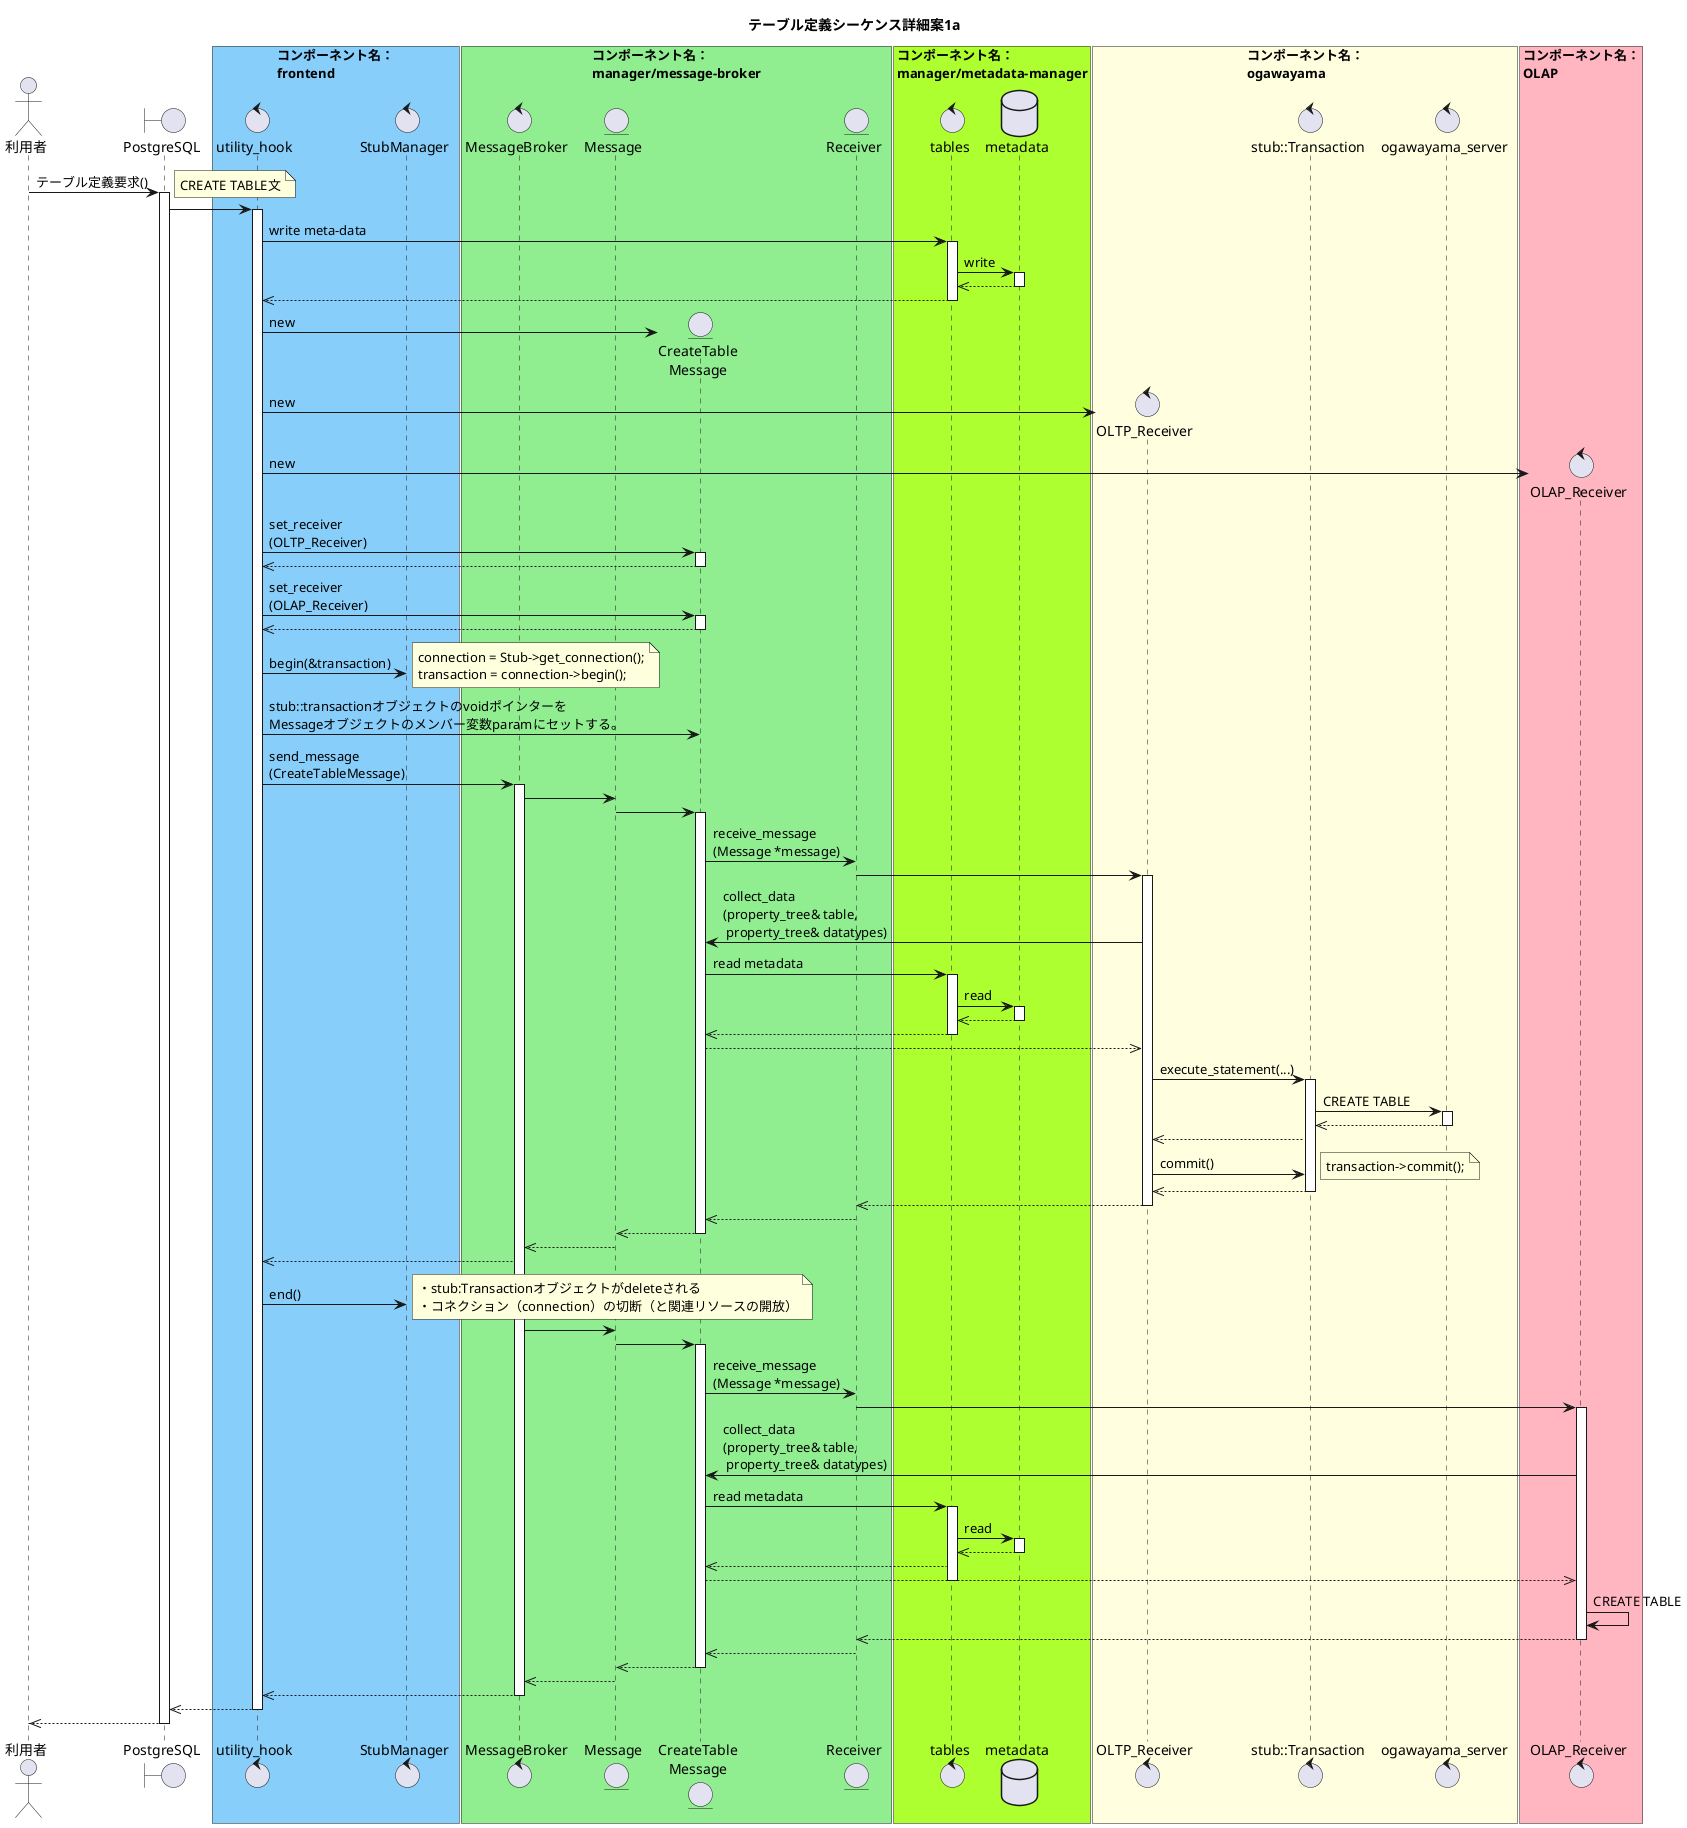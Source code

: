 
' =========================================================
' OLAP/OLTP 案1a
' =========================================================
@startuml テーブル定義シーケンス詳細案1a

title テーブル定義シーケンス詳細案1a

actor 利用者
boundary PostgreSQL

box "コンポーネント名：\nfrontend" #LightSkyBlue
control utility_hook
control StubManager
end box

box "コンポーネント名：\nmanager/message-broker" #LightGreen
control MessageBroker
entity Message
entity "CreateTable\nMessage" as concrete_message
entity Receiver
end box

box "コンポーネント名：\nmanager/metadata-manager" #GreenYellow
control tables
database metadata
end box

box "コンポーネント名：\nogawayama" #LightYellow
control "OLTP_Receiver" as oltp_receiver
control "stub::Transaction" as tran
control ogawayama_server
end box

box "コンポーネント名：\nOLAP" #LightPink
control "OLAP_Receiver" as olap_receiver
end box

利用者 -> PostgreSQL : テーブル定義要求()
activate PostgreSQL
note right
CREATE TABLE文
end note

PostgreSQL -> utility_hook
activate utility_hook
  ' write meta-data
  utility_hook -> tables : write meta-data
  activate tables
    tables -> metadata : write
    activate metadata
    tables <<-- metadata
    deactivate metadata
    utility_hook <<-- tables
  deactivate tables

  ' create objects
  create concrete_message
  utility_hook -> concrete_message : new
  create oltp_receiver
  utility_hook -> oltp_receiver : new
  create olap_receiver
  utility_hook -> olap_receiver : new

  ' set receiver
  utility_hook -> concrete_message : set_receiver\n(OLTP_Receiver)
  activate concrete_message
    utility_hook <<-- concrete_message
  deactivate concrete_message
  utility_hook -> concrete_message : set_receiver\n(OLAP_Receiver)
  activate concrete_message
    utility_hook <<-- concrete_message
  deactivate concrete_message

  ' begin transaction
  utility_hook -> StubManager : begin(&transaction)
  note right
  connection = Stub->get_connection();
  transaction = connection->begin();
  end note
  utility_hook -> concrete_message : stub::transactionオブジェクトのvoidポインターを\nMessageオブジェクトのメンバー変数paramにセットする。

  ' send message to MessageBroker
  utility_hook -> MessageBroker : send_message\n(CreateTableMessage)
  activate MessageBroker

  ' execute command
  MessageBroker -> Message
  Message -> concrete_message
  activate concrete_message
    concrete_message -> Receiver : receive_message\n(Message *message)
    Receiver -> oltp_receiver
    activate oltp_receiver
      oltp_receiver -> concrete_message : collect_data\n(property_tree& table,\n property_tree& datatypes)
      concrete_message -> tables : read metadata
      activate tables
        tables -> metadata : read
        activate metadata
        tables <<-- metadata
        deactivate metadata
        concrete_message <<-- tables
      deactivate tables
      oltp_receiver <<-- concrete_message
      oltp_receiver -> tran : execute_statement(...)
      activate tran
        tran -> ogawayama_server : CREATE TABLE
          activate ogawayama_server
            tran <<-- ogawayama_server
          deactivate ogawayama_server
        oltp_receiver <<-- tran
        oltp_receiver -> tran : commit()
        note right
        transaction->commit();
        end note
        oltp_receiver <<-- tran
      deactivate tran
    Receiver <<-- oltp_receiver
    deactivate oltp_receiver
    concrete_message <<-- Receiver
  Message <<-- concrete_message
  deactivate concrete_message
  MessageBroker <<-- Message
  utility_hook <<-- MessageBroker
  utility_hook -> StubManager : end()
  note right
  ・stub:Transactionオブジェクトがdeleteされる
  ・コネクション（connection）の切断（と関連リソースの開放）
  end note
  MessageBroker -> Message
  Message -> concrete_message
  activate concrete_message
    concrete_message -> Receiver : receive_message\n(Message *message)
    Receiver -> olap_receiver
    activate olap_receiver
      olap_receiver -> concrete_message : collect_data\n(property_tree& table,\n property_tree& datatypes)
      concrete_message -> tables : read metadata
      activate tables
        tables -> metadata : read
        activate metadata
        tables <<-- metadata
        deactivate metadata
        concrete_message <<-- tables
        olap_receiver <<-- concrete_message
      deactivate tables
      olap_receiver -> olap_receiver : CREATE TABLE
      Receiver <<-- olap_receiver
      deactivate olap_receiver
      concrete_message <<-- Receiver
  Message <<-- concrete_message
  deactivate concrete_message
  MessageBroker <<-- Message
  utility_hook <<-- MessageBroker
  deactivate MessageBroker
PostgreSQL <<-- utility_hook
deactivate utility_hook
利用者 <<-- PostgreSQL
deactivate PostgreSQL

@enduml


' =========================================================
' OLAP/OLTP 案1b (2020/07/28 堀川さんの案)
' =========================================================
@startuml テーブル定義シーケンス詳細案1b

title テーブル定義シーケンス詳細案1b

actor 利用者
boundary PostgreSQL

box "コンポーネント名：\nfrontend" #LightSkyBlue
control utility_hook
control StubManager
end box

box "コンポーネント名：\nmanager/message-broker" #LightGreen
control MessageBroker
entity Message
entity "CreateTable\nMessage" as concrete_message
entity Receiver
end box

box "コンポーネント名：\nmanager/metadata-manager" #GreenYellow
control tables
database metadata
end box

box "コンポーネント名：\nogawayama" #LightYellow
control "stub::Transaction\n（Receiverを継承）" as tran
control "ogawayama" as ogawayama
end box

box "コンポーネント名：\nOLAP" #LightPink
control "OLAP_Receiver" as olap_receiver
end box

利用者 -> PostgreSQL : テーブル定義要求()
activate PostgreSQL
note right
CREATE TABLE文
end note

PostgreSQL -> utility_hook
activate utility_hook
  ' write meta-data
  utility_hook -> tables : write meta-data
  activate tables
    tables -> metadata : write
    activate metadata
    tables <<-- metadata
    deactivate metadata
    utility_hook <<-- tables
  deactivate tables

  ' create objects
  create concrete_message
  utility_hook -> concrete_message : new
  create olap_receiver
  utility_hook -> olap_receiver : new

  ' set receiver
  utility_hook -> StubManager : begin(&transaction)
  note right
  connection = Stub->get_connection();
  transaction = connection->begin();
  end note
  create tran
  ogawayama -> tran : new
  utility_hook -> concrete_message : set_receiver\n(transaction)
  activate concrete_message
    utility_hook <<-- concrete_message
  deactivate concrete_message
  utility_hook -> concrete_message : set_receiver\n(OLAP_Receiver)
  activate concrete_message
    utility_hook <<-- concrete_message
  deactivate concrete_message

  ' send message to MessageBroker
  utility_hook -> MessageBroker : send_message\n(CreateTableMessage)
  activate MessageBroker

  ' execute command
  MessageBroker -> Message
  Message -> concrete_message
  activate concrete_message
    concrete_message -> Receiver : receive_message\n(Message *message)
    Receiver -> tran
    activate tran
      tran -> concrete_message : collect_data\n(property_tree& table,\n property_tree& datatypes)
      concrete_message -> tables : read metadata
      activate tables
        tables -> metadata : read
        activate metadata
        tables <<-- metadata
        deactivate metadata
        concrete_message <<-- tables
      deactivate tables
      tran <<-- concrete_message
      tran -> ogawayama : CREATE TABLE
      activate ogawayama
      tran <<-- ogawayama
      deactivate ogawayama
    Receiver <<-- tran
    deactivate tran
    concrete_message <<-- Receiver
  Message <<-- concrete_message
  deactivate concrete_message
  MessageBroker <<-- Message
  utility_hook <<-- MessageBroker
  utility_hook -> tran : commit()
  activate tran
  tran <<-- utility_hook
  deactivate tran
  note right
  transaction->commit()
  end note
  utility_hook -> StubManager : end()
  note right
  ・stub:Transactionオブジェクトがdeleteされる
  ・コネクション（connection）の切断（と関連リソースの開放）
  end note
  MessageBroker -> Message
  Message -> concrete_message
  activate concrete_message
    concrete_message -> Receiver : receive_message\n(Message *message)
    Receiver -> olap_receiver
    activate olap_receiver
      olap_receiver -> concrete_message : collect_data\n(property_tree& table,\n property_tree& datatypes)
      concrete_message -> tables : read metadata
      activate tables
        tables -> metadata : read
        activate metadata
        tables <<-- metadata
        deactivate metadata
        concrete_message <<-- tables
        olap_receiver <<-- concrete_message
      deactivate tables
      olap_receiver -> olap_receiver : CREATE TABLE
      Receiver <<-- olap_receiver
      deactivate olap_receiver
      concrete_message <<-- Receiver
  Message <<-- concrete_message
  deactivate concrete_message
  MessageBroker <<-- Message
  utility_hook <<-- MessageBroker
  deactivate MessageBroker
PostgreSQL <<-- utility_hook
deactivate utility_hook
利用者 <<-- PostgreSQL
deactivate PostgreSQL

@enduml

' =========================================================
' OLAP/OLTP 案2
' =========================================================
@startuml テーブル定義シーケンス詳細案2

title テーブル定義シーケンス詳細案2

actor 利用者
boundary PostgreSQL

box "コンポーネント名：\nfrontend" #LightSkyBlue
control utility_hook
end box

box "コンポーネント名：\nmanager/message-broker" #LightGreen
control MessageBroker
entity Message
entity "CreateTable\nMessage" as concrete_message
entity Receiver
end box

box "コンポーネント名：\nmanager/metadata-manager" #GreenYellow
control tables
database metadata
end box

box "コンポーネント名：\nfrontend" #LightSkyBlue
control "OLTP_Receiver" as oltp_receiver
control StubManager
end box

box "コンポーネント名：\nogawayama" #LightYellow
control "stub::Transaction" as tran
control ogawayama_server
end box

box "コンポーネント名：\nolap" #LightPink
control "OLAP_Receiver" as olap_receiver
end box


利用者 -> PostgreSQL : テーブル定義要求()
activate PostgreSQL
note right
CREATE TABLE文
end note

PostgreSQL -> utility_hook
activate utility_hook
  ' write meta-data
  utility_hook -> tables : write meta-data
  activate tables
    tables -> metadata : write
    activate metadata
    tables <<-- metadata
    deactivate metadata
    utility_hook <<-- tables
  deactivate tables

  ' create objects
  create concrete_message
  utility_hook -> concrete_message : new
  create oltp_receiver
  utility_hook -> oltp_receiver : new
  create olap_receiver
  utility_hook -> olap_receiver : new

  ' set receiver
  utility_hook -> concrete_message : set_receiver\n(OLTP_Receiver)
  activate concrete_message
    utility_hook <<-- concrete_message
  deactivate concrete_message
  utility_hook -> concrete_message : set_receiver\n(OLAP_Receiver)
  activate concrete_message
    utility_hook <<-- concrete_message
  deactivate concrete_message

  ' send message to MessageBroker
  utility_hook -> MessageBroker : send_message\n(CreateTableMessage)
  activate MessageBroker

  ' execute command
  MessageBroker -> Message
  Message -> concrete_message
  activate concrete_message
    concrete_message -> Receiver : receive_message\n(Message *message)
    Receiver -> oltp_receiver

  ' begin transaction
  create tran
  activate oltp_receiver
  oltp_receiver -> tran : new
  oltp_receiver -> StubManager : begin(&transaction)
  note right
  connection = Stub->get_connection();
  transaction = connection->begin();
  end note
  oltp_receiver -> tran : message(Message *message)
  activate tran
    tran -> concrete_message : collect_data\n(property_tree& table,\n property_tree& datatypes)
    concrete_message -> tables : read metadata
      activate tables
      tables -> metadata : read
      activate metadata
      tables <<-- metadata
      deactivate metadata
      concrete_message <<-- tables
      deactivate tables
        tran <<-- concrete_message
        tran -> ogawayama_server : CREATE TABLE
          activate ogawayama_server
            tran <<-- ogawayama_server
          deactivate ogawayama_server
        oltp_receiver <<-- tran
        oltp_receiver -> tran : commit()
        note right
        transaction->commit()
        end note
        oltp_receiver <<-- tran
      deactivate tran
    oltp_receiver -> StubManager : end()
    note right
    ・stub:Transactionオブジェクトがdeleteされる
    ・コネクション（connection）の切断（と関連リソースの開放）
    end note
    Receiver <<-- oltp_receiver
    deactivate oltp_receiver
    concrete_message <<-- Receiver
  Message <<-- concrete_message
  deactivate concrete_message
  MessageBroker <<-- Message
  utility_hook <<-- MessageBroker
  MessageBroker -> Message
  Message -> concrete_message
  activate concrete_message
    concrete_message -> Receiver : receive_message\n(Message *message)
    Receiver -> olap_receiver
    activate olap_receiver
      olap_receiver -> concrete_message: collect_data\n(property_tree& table,\n property_tree& datatypes)
      concrete_message -> tables: read metadata
      activate tables
      tables -> metadata : read
      activate metadata
      tables <<-- metadata
      deactivate metadata
      concrete_message <<-- tables
      deactivate tables
      olap_receiver <<-- concrete_message
      olap_receiver -> olap_receiver : CREATE TABLE
      Receiver <<-- olap_receiver
      deactivate olap_receiver
      concrete_message <<-- Receiver
  Message <<-- concrete_message
  deactivate concrete_message
  MessageBroker <<-- Message
  utility_hook <<-- MessageBroker
  deactivate MessageBroker
PostgreSQL <<-- utility_hook
deactivate utility_hook
利用者 <<-- PostgreSQL
deactivate PostgreSQL

@enduml
